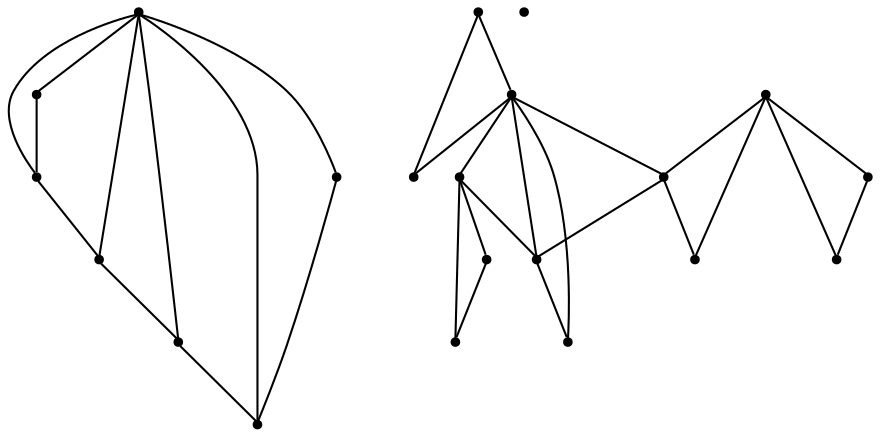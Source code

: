 graph {
  node [shape=point,comment="{\"directed\":false,\"doi\":\"10.1007/3-540-37623-2_4\",\"figure\":\"4 (2)\"}"]

  v0 [pos="845.7451152049194,1802.5119357638896"]
  v1 [pos="845.7451152049194,1816.511938307021"]
  v2 [pos="831.7438769417959,1822.5118849012592"]
  v3 [pos="819.7427429057606,1828.5118950737851"]
  v4 [pos="793.7402752303192,1848.5119713677304"]
  v5 [pos="780.7390572886455,1854.5119815402568"]
  v6 [pos="741.235472783135,1881.0119205051005"]
  v7 [pos="715.2329733155996,1881.0119205051005"]
  v8 [pos="683.2299863102817,1894.7619014316142"]
  v9 [pos="636.9757639095014,1901.0119014316138"]
  v10 [pos="616.973910940219,1953.0119154188374"]
  v11 [pos="610.7233308938152,2115.761968824599"]
  v12 [pos="597.7220970560945,1992.0119497511128"]
  v13 [pos="590.7214143403444,1966.0118950737854"]
  v14 [pos="571.7196929648414,2070.5119662814677"]
  v15 [pos="571.7196929648414,2201.01186964247"]
  v16 [pos="512.7141861705381,2057.511954837376"]
  v17 [pos="506.4636061241344,2292.5119611952045"]
  v18 [pos="415.2051946724097,2083.5119459364155"]
  v19 [pos="402.20396083468904,2148.7619611952045"]
  v20 [pos="402.20396083468904,2194.0119001600483"]

  v20 -- v19 [id="-2",pos="402.20396083468904,2194.0119001600483 402.20396083468904,2148.7619611952045 402.20396083468904,2148.7619611952045 402.20396083468904,2148.7619611952045"]
  v18 -- v19 [id="-3",pos="415.2051946724097,2083.5119459364155 402.20396083468904,2148.7619611952045 402.20396083468904,2148.7619611952045 402.20396083468904,2148.7619611952045"]
  v18 -- v20 [id="-4",pos="415.2051946724097,2083.5119459364155 426.00624073851685,2121.1078219943583 426.00624073851685,2121.1078219943583 426.00624073851685,2121.1078219943583 425.52287373907876,2164.21618991428 425.52287373907876,2164.21618991428 425.52287373907876,2164.21618991428 402.20396083468904,2194.0119001600483 402.20396083468904,2194.0119001600483 402.20396083468904,2194.0119001600483"]
  v18 -- v14 [id="-6",pos="415.2051946724097,2083.5119459364155 466.0474295560832,2094.6078830295146 466.0474295560832,2094.6078830295146 466.0474295560832,2094.6078830295146 522.1859729881905,2097.903654310439 522.1859729881905,2097.903654310439 522.1859729881905,2097.903654310439 571.7196929648414,2070.5119662814677 571.7196929648414,2070.5119662814677 571.7196929648414,2070.5119662814677"]
  v14 -- v16 [id="-10",pos="571.7196929648414,2070.5119662814677 512.7141861705381,2057.511954837376 512.7141861705381,2057.511954837376 512.7141861705381,2057.511954837376"]
  v12 -- v9 [id="-12",pos="597.7220970560945,1992.0119497511128 596.3178243614957,1941.041141086155 596.3178243614957,1941.041141086155 596.3178243614957,1941.041141086155 613.6528452012489,1916.3703494601784 613.6528452012489,1916.3703494601784 613.6528452012489,1916.3703494601784 636.9757639095014,1901.0119014316138 636.9757639095014,1901.0119014316138 636.9757639095014,1901.0119014316138"]
  v12 -- v10 [id="-13",pos="597.7220970560945,1992.0119497511128 591.1882335547781,1967.3203362358947 591.1882335547781,1967.3203362358947 591.1882335547781,1967.3203362358947 616.973910940219,1953.0119154188374 616.973910940219,1953.0119154188374 616.973910940219,1953.0119154188374"]
  v9 -- v10 [id="-16",pos="636.9757639095014,1901.0119014316138 616.973910940219,1953.0119154188374 616.973910940219,1953.0119154188374 616.973910940219,1953.0119154188374"]
  v9 -- v14 [id="-17",pos="636.9757639095014,1901.0119014316138 657.6944332255564,1973.4953138563374 657.6944332255564,1973.4953138563374 657.6944332255564,1973.4953138563374 625.1247044538953,2037.9787021213112 625.1247044538953,2037.9787021213112 625.1247044538953,2037.9787021213112 571.7196929648414,2070.5119662814677 571.7196929648414,2070.5119662814677 571.7196929648414,2070.5119662814677"]
  v11 -- v15 [id="-19",pos="610.7233308938152,2115.761968824599 571.7196929648414,2201.01186964247 571.7196929648414,2201.01186964247 571.7196929648414,2201.01186964247"]
  v6 -- v0 [id="-22",pos="741.235472783135,1881.0119205051005 716.579050581859,1880.8078342013896 716.579050581859,1880.8078342013896 716.579050581859,1880.8078342013896 733.3389524384606,1827.728610568577 733.3389524384606,1827.728610568577 733.3389524384606,1827.728610568577 780.8850465849767,1796.8786451551655 780.8850465849767,1796.8786451551655 780.8850465849767,1796.8786451551655 845.7451152049194,1802.5119357638896 845.7451152049194,1802.5119357638896 845.7451152049194,1802.5119357638896"]
  v7 -- v8 [id="-23",pos="715.2329733155996,1881.0119205051005 683.2299863102817,1894.7619014316142 683.2299863102817,1894.7619014316142 683.2299863102817,1894.7619014316142"]
  v5 -- v0 [id="-26",pos="780.7390572886455,1854.5119815402568 790.9818341815001,1823.4703911675351 790.9818341815001,1823.4703911675351 790.9818341815001,1823.4703911675351 811.9919575206641,1802.3245069715717 811.9919575206641,1802.3245069715717 811.9919575206641,1802.3245069715717 845.7451152049194,1802.5119357638896 845.7451152049194,1802.5119357638896 845.7451152049194,1802.5119357638896"]
  v5 -- v3 [id="-27",pos="780.7390572886455,1854.5119815402568 790.7442836540204,1836.103651258681 790.7442836540204,1836.103651258681 790.7442836540204,1836.103651258681 805.2206229721033,1832.3494805230039 805.2206229721033,1832.3494805230039 805.2206229721033,1832.3494805230039 819.7427429057606,1828.5118950737851 819.7427429057606,1828.5118950737851 819.7427429057606,1828.5118950737851"]
  v5 -- v2 [id="-29",pos="780.7390572886455,1854.5119815402568 804.5039020016131,1856.4412011040586 804.5039020016131,1856.4412011040586 804.5039020016131,1856.4412011040586 820.5011751037739,1844.028684828017 820.5011751037739,1844.028684828017 820.5011751037739,1844.028684828017 831.7438769417959,1822.5118849012592 831.7438769417959,1822.5118849012592 831.7438769417959,1822.5118849012592"]
  v5 -- v1 [id="-31",pos="780.7390572886455,1854.5119815402568 812.4296710729045,1856.903669569228 812.4296710729045,1856.903669569228 812.4296710729045,1856.903669569228 834.6733276650413,1843.1120130750874 834.6733276650413,1843.1120130750874 834.6733276650413,1843.1120130750874 845.7451152049194,1816.511938307021 845.7451152049194,1816.511938307021 845.7451152049194,1816.511938307021"]
  v2 -- v3 [id="-32",pos="831.7438769417959,1822.5118849012592 819.7427429057606,1828.5118950737851 819.7427429057606,1828.5118950737851 819.7427429057606,1828.5118950737851"]
  v18 -- v16 [id="-5",pos="415.2051946724097,2083.5119459364155 512.7141861705381,2057.511954837376 512.7141861705381,2057.511954837376 512.7141861705381,2057.511954837376"]
  v15 -- v17 [id="-7",pos="571.7196929648414,2201.01186964247 506.4636061241344,2292.5119611952045 506.4636061241344,2292.5119611952045 506.4636061241344,2292.5119611952045"]
  v14 -- v12 [id="-11",pos="571.7196929648414,2070.5119662814677 597.7220970560945,1992.0119497511128 597.7220970560945,1992.0119497511128 597.7220970560945,1992.0119497511128"]
  v11 -- v12 [id="-14",pos="610.7233308938152,2115.761968824599 597.7220970560945,1992.0119497511128 597.7220970560945,1992.0119497511128 597.7220970560945,1992.0119497511128"]
  v11 -- v17 [id="-15",pos="610.7233308938152,2115.761968824599 551.0803449236876,2154.84118991428 551.0803449236876,2154.84118991428 551.0803449236876,2154.84118991428 516.518777869417,2225.8745405409077 516.518777869417,2225.8745405409077 516.518777869417,2225.8745405409077 506.4636061241344,2292.5119611952045 506.4636061241344,2292.5119611952045 506.4636061241344,2292.5119611952045"]
  v9 -- v11 [id="-18",pos="636.9757639095014,1901.0119014316138 678.3880344753752,1980.0036960177956 678.3880344753752,1980.0036960177956 678.3880344753752,1980.0036960177956 659.2070374809672,2057.1203443739155 659.2070374809672,2057.1203443739155 659.2070374809672,2057.1203443739155 610.7233308938152,2115.761968824599 610.7233308938152,2115.761968824599 610.7233308938152,2115.761968824599"]
  v9 -- v8 [id="-20",pos="636.9757639095014,1901.0119014316138 683.2299863102817,1894.7619014316142 683.2299863102817,1894.7619014316142 683.2299863102817,1894.7619014316142"]
  v7 -- v9 [id="-21",pos="715.2329733155996,1881.0119205051005 687.4138735884027,1873.5703362358945 687.4138735884027,1873.5703362358945 687.4138735884027,1873.5703362358945 658.9403018110589,1884.8286522759336 658.9403018110589,1884.8286522759336 658.9403018110589,1884.8286522759336 636.9757639095014,1901.0119014316138 636.9757639095014,1901.0119014316138 636.9757639095014,1901.0119014316138"]
  v5 -- v4 [id="-28",pos="780.7390572886455,1854.5119815402568 793.7402752303192,1848.5119713677304 793.7402752303192,1848.5119713677304 793.7402752303192,1848.5119713677304"]
  v4 -- v3 [id="-30",pos="793.7402752303192,1848.5119713677304 819.7427429057606,1828.5118950737851 819.7427429057606,1828.5118950737851 819.7427429057606,1828.5118950737851"]
  v1 -- v2 [id="-33",pos="845.7451152049194,1816.511938307021 831.7438769417959,1822.5118849012592 831.7438769417959,1822.5118849012592 831.7438769417959,1822.5118849012592"]
  v0 -- v1 [id="-34",pos="845.7451152049194,1802.5119357638896 845.7451152049194,1816.511938307021 845.7451152049194,1816.511938307021 845.7451152049194,1816.511938307021"]
  v5 -- v6 [id="-164",pos="780.7390572886455,1854.5119815402568 741.235472783135,1881.0119205051005 741.235472783135,1881.0119205051005 741.235472783135,1881.0119205051005"]
}
